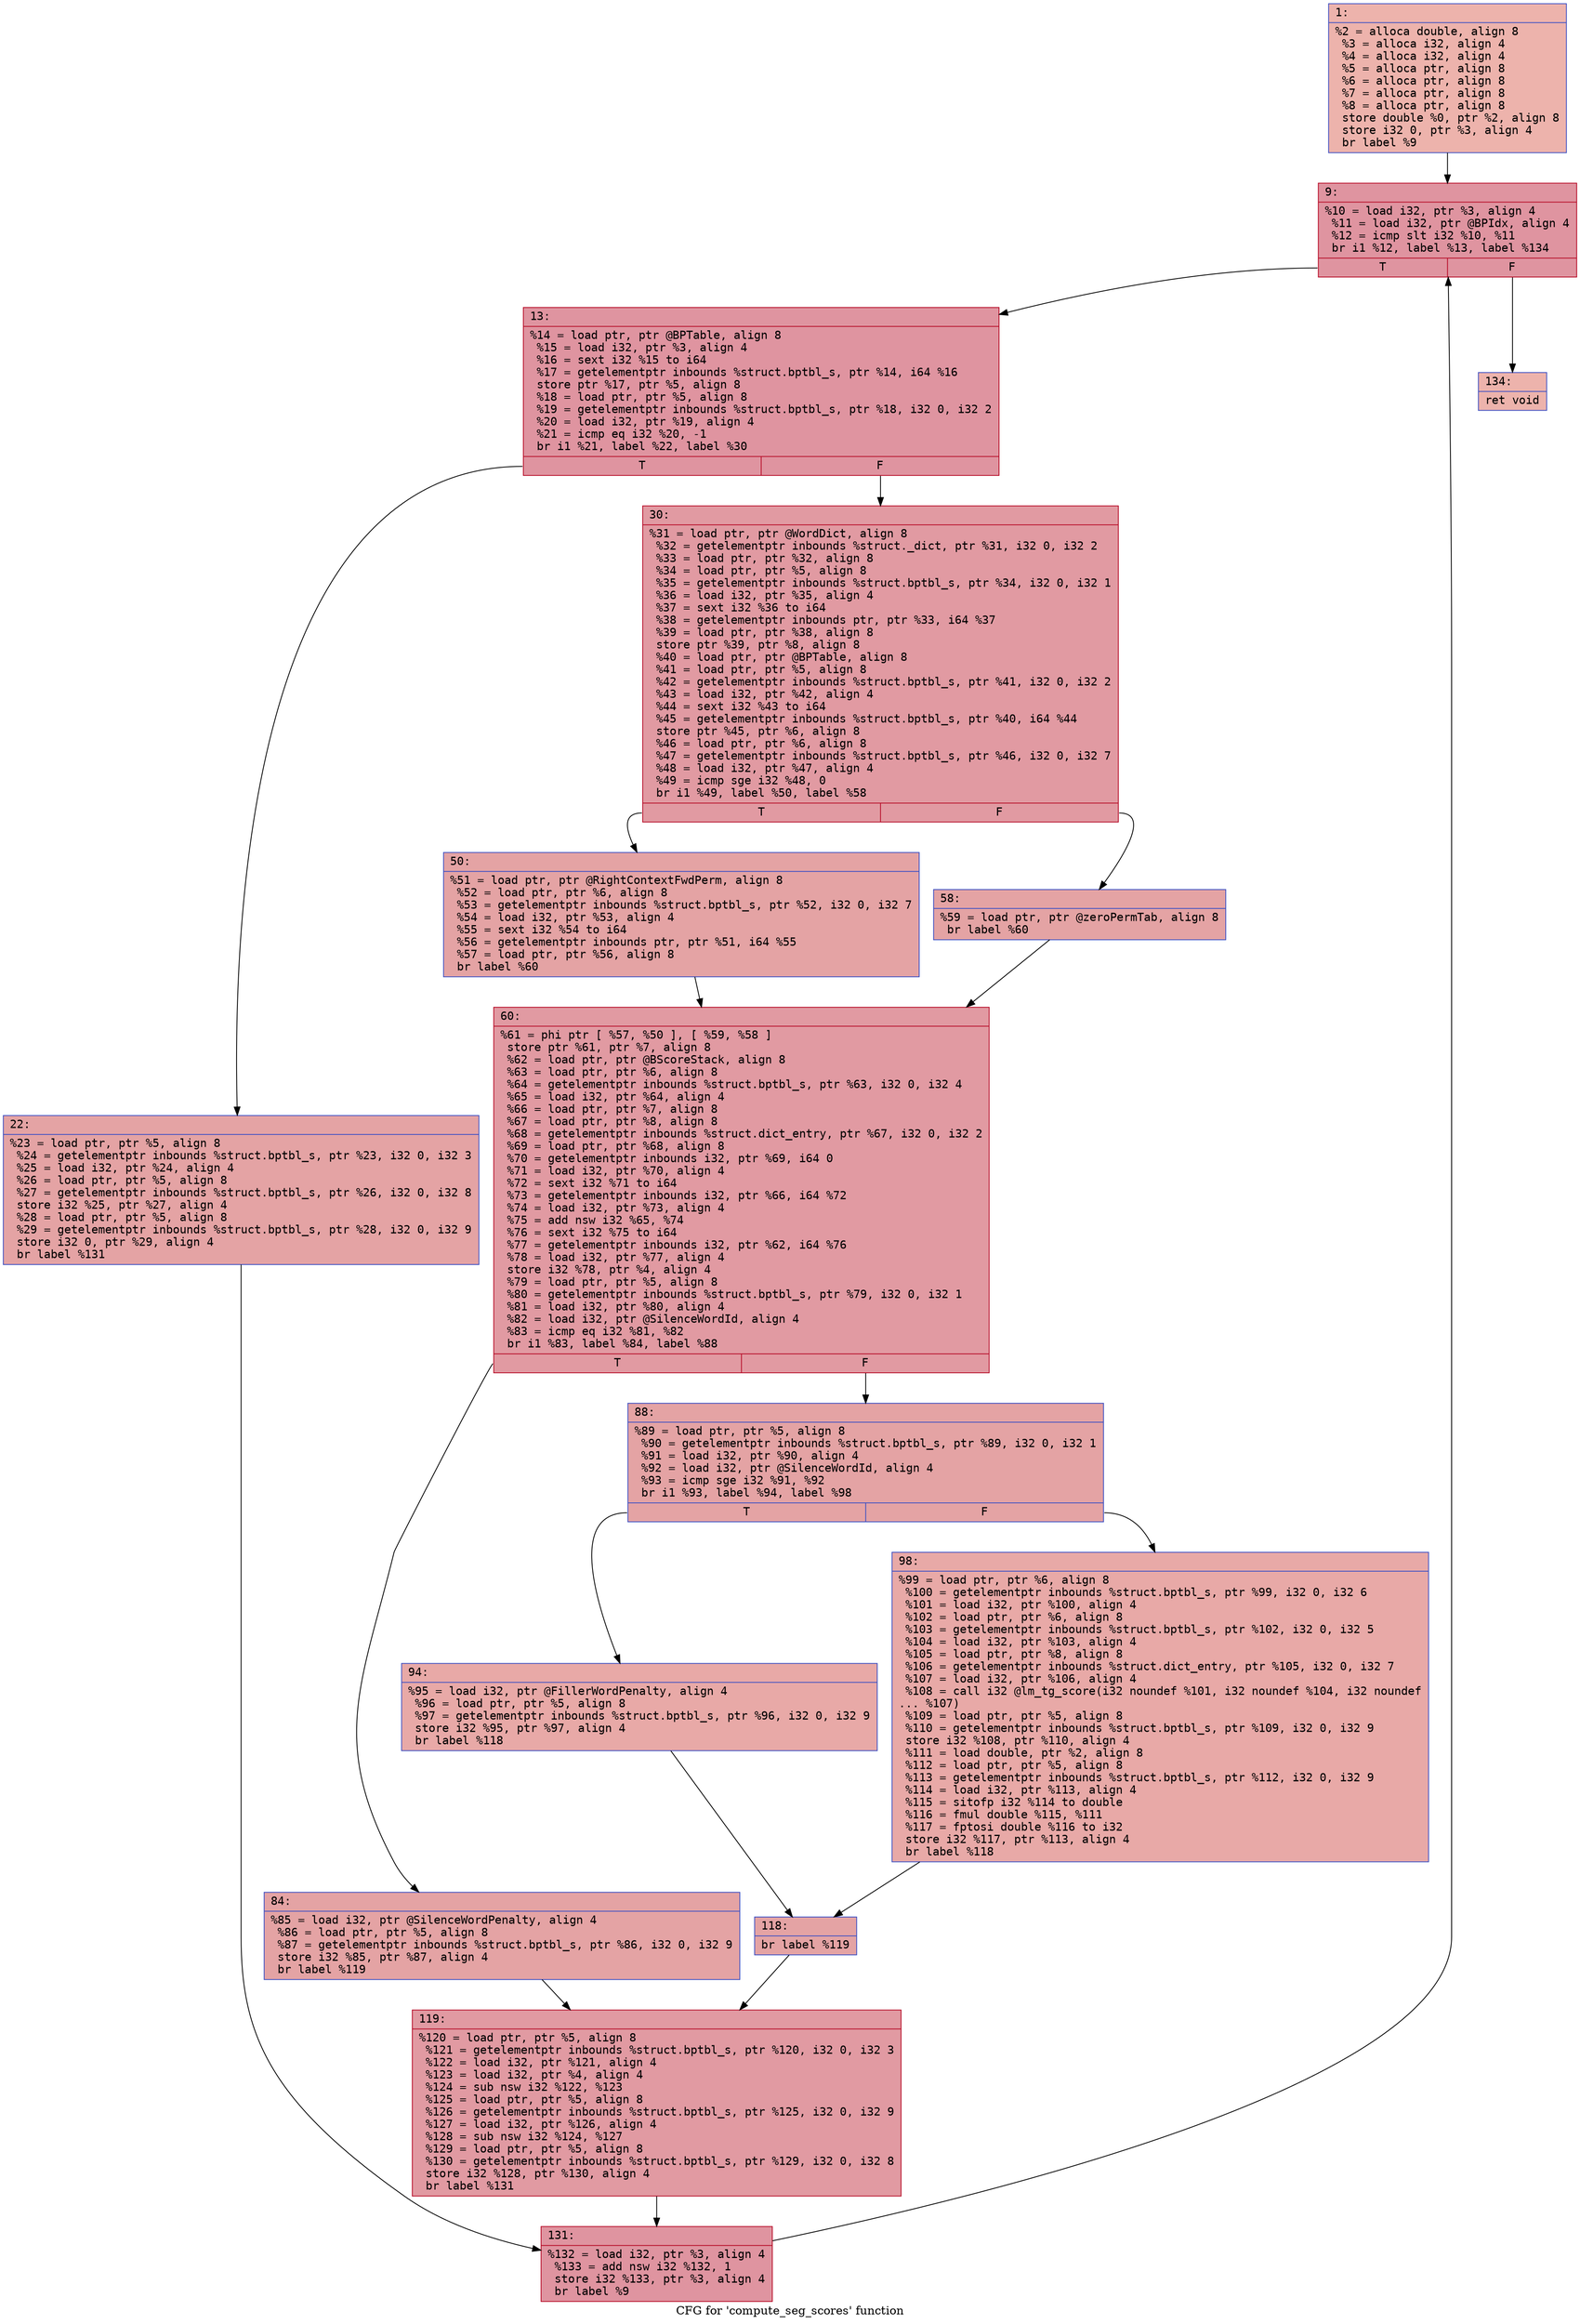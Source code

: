 digraph "CFG for 'compute_seg_scores' function" {
	label="CFG for 'compute_seg_scores' function";

	Node0x600002039860 [shape=record,color="#3d50c3ff", style=filled, fillcolor="#d6524470" fontname="Courier",label="{1:\l|  %2 = alloca double, align 8\l  %3 = alloca i32, align 4\l  %4 = alloca i32, align 4\l  %5 = alloca ptr, align 8\l  %6 = alloca ptr, align 8\l  %7 = alloca ptr, align 8\l  %8 = alloca ptr, align 8\l  store double %0, ptr %2, align 8\l  store i32 0, ptr %3, align 4\l  br label %9\l}"];
	Node0x600002039860 -> Node0x6000020398b0[tooltip="1 -> 9\nProbability 100.00%" ];
	Node0x6000020398b0 [shape=record,color="#b70d28ff", style=filled, fillcolor="#b70d2870" fontname="Courier",label="{9:\l|  %10 = load i32, ptr %3, align 4\l  %11 = load i32, ptr @BPIdx, align 4\l  %12 = icmp slt i32 %10, %11\l  br i1 %12, label %13, label %134\l|{<s0>T|<s1>F}}"];
	Node0x6000020398b0:s0 -> Node0x600002039900[tooltip="9 -> 13\nProbability 96.88%" ];
	Node0x6000020398b0:s1 -> Node0x600002039d10[tooltip="9 -> 134\nProbability 3.12%" ];
	Node0x600002039900 [shape=record,color="#b70d28ff", style=filled, fillcolor="#b70d2870" fontname="Courier",label="{13:\l|  %14 = load ptr, ptr @BPTable, align 8\l  %15 = load i32, ptr %3, align 4\l  %16 = sext i32 %15 to i64\l  %17 = getelementptr inbounds %struct.bptbl_s, ptr %14, i64 %16\l  store ptr %17, ptr %5, align 8\l  %18 = load ptr, ptr %5, align 8\l  %19 = getelementptr inbounds %struct.bptbl_s, ptr %18, i32 0, i32 2\l  %20 = load i32, ptr %19, align 4\l  %21 = icmp eq i32 %20, -1\l  br i1 %21, label %22, label %30\l|{<s0>T|<s1>F}}"];
	Node0x600002039900:s0 -> Node0x600002039950[tooltip="13 -> 22\nProbability 37.50%" ];
	Node0x600002039900:s1 -> Node0x6000020399a0[tooltip="13 -> 30\nProbability 62.50%" ];
	Node0x600002039950 [shape=record,color="#3d50c3ff", style=filled, fillcolor="#c32e3170" fontname="Courier",label="{22:\l|  %23 = load ptr, ptr %5, align 8\l  %24 = getelementptr inbounds %struct.bptbl_s, ptr %23, i32 0, i32 3\l  %25 = load i32, ptr %24, align 4\l  %26 = load ptr, ptr %5, align 8\l  %27 = getelementptr inbounds %struct.bptbl_s, ptr %26, i32 0, i32 8\l  store i32 %25, ptr %27, align 4\l  %28 = load ptr, ptr %5, align 8\l  %29 = getelementptr inbounds %struct.bptbl_s, ptr %28, i32 0, i32 9\l  store i32 0, ptr %29, align 4\l  br label %131\l}"];
	Node0x600002039950 -> Node0x600002039cc0[tooltip="22 -> 131\nProbability 100.00%" ];
	Node0x6000020399a0 [shape=record,color="#b70d28ff", style=filled, fillcolor="#bb1b2c70" fontname="Courier",label="{30:\l|  %31 = load ptr, ptr @WordDict, align 8\l  %32 = getelementptr inbounds %struct._dict, ptr %31, i32 0, i32 2\l  %33 = load ptr, ptr %32, align 8\l  %34 = load ptr, ptr %5, align 8\l  %35 = getelementptr inbounds %struct.bptbl_s, ptr %34, i32 0, i32 1\l  %36 = load i32, ptr %35, align 4\l  %37 = sext i32 %36 to i64\l  %38 = getelementptr inbounds ptr, ptr %33, i64 %37\l  %39 = load ptr, ptr %38, align 8\l  store ptr %39, ptr %8, align 8\l  %40 = load ptr, ptr @BPTable, align 8\l  %41 = load ptr, ptr %5, align 8\l  %42 = getelementptr inbounds %struct.bptbl_s, ptr %41, i32 0, i32 2\l  %43 = load i32, ptr %42, align 4\l  %44 = sext i32 %43 to i64\l  %45 = getelementptr inbounds %struct.bptbl_s, ptr %40, i64 %44\l  store ptr %45, ptr %6, align 8\l  %46 = load ptr, ptr %6, align 8\l  %47 = getelementptr inbounds %struct.bptbl_s, ptr %46, i32 0, i32 7\l  %48 = load i32, ptr %47, align 4\l  %49 = icmp sge i32 %48, 0\l  br i1 %49, label %50, label %58\l|{<s0>T|<s1>F}}"];
	Node0x6000020399a0:s0 -> Node0x6000020399f0[tooltip="30 -> 50\nProbability 50.00%" ];
	Node0x6000020399a0:s1 -> Node0x600002039a40[tooltip="30 -> 58\nProbability 50.00%" ];
	Node0x6000020399f0 [shape=record,color="#3d50c3ff", style=filled, fillcolor="#c32e3170" fontname="Courier",label="{50:\l|  %51 = load ptr, ptr @RightContextFwdPerm, align 8\l  %52 = load ptr, ptr %6, align 8\l  %53 = getelementptr inbounds %struct.bptbl_s, ptr %52, i32 0, i32 7\l  %54 = load i32, ptr %53, align 4\l  %55 = sext i32 %54 to i64\l  %56 = getelementptr inbounds ptr, ptr %51, i64 %55\l  %57 = load ptr, ptr %56, align 8\l  br label %60\l}"];
	Node0x6000020399f0 -> Node0x600002039a90[tooltip="50 -> 60\nProbability 100.00%" ];
	Node0x600002039a40 [shape=record,color="#3d50c3ff", style=filled, fillcolor="#c32e3170" fontname="Courier",label="{58:\l|  %59 = load ptr, ptr @zeroPermTab, align 8\l  br label %60\l}"];
	Node0x600002039a40 -> Node0x600002039a90[tooltip="58 -> 60\nProbability 100.00%" ];
	Node0x600002039a90 [shape=record,color="#b70d28ff", style=filled, fillcolor="#bb1b2c70" fontname="Courier",label="{60:\l|  %61 = phi ptr [ %57, %50 ], [ %59, %58 ]\l  store ptr %61, ptr %7, align 8\l  %62 = load ptr, ptr @BScoreStack, align 8\l  %63 = load ptr, ptr %6, align 8\l  %64 = getelementptr inbounds %struct.bptbl_s, ptr %63, i32 0, i32 4\l  %65 = load i32, ptr %64, align 4\l  %66 = load ptr, ptr %7, align 8\l  %67 = load ptr, ptr %8, align 8\l  %68 = getelementptr inbounds %struct.dict_entry, ptr %67, i32 0, i32 2\l  %69 = load ptr, ptr %68, align 8\l  %70 = getelementptr inbounds i32, ptr %69, i64 0\l  %71 = load i32, ptr %70, align 4\l  %72 = sext i32 %71 to i64\l  %73 = getelementptr inbounds i32, ptr %66, i64 %72\l  %74 = load i32, ptr %73, align 4\l  %75 = add nsw i32 %65, %74\l  %76 = sext i32 %75 to i64\l  %77 = getelementptr inbounds i32, ptr %62, i64 %76\l  %78 = load i32, ptr %77, align 4\l  store i32 %78, ptr %4, align 4\l  %79 = load ptr, ptr %5, align 8\l  %80 = getelementptr inbounds %struct.bptbl_s, ptr %79, i32 0, i32 1\l  %81 = load i32, ptr %80, align 4\l  %82 = load i32, ptr @SilenceWordId, align 4\l  %83 = icmp eq i32 %81, %82\l  br i1 %83, label %84, label %88\l|{<s0>T|<s1>F}}"];
	Node0x600002039a90:s0 -> Node0x600002039ae0[tooltip="60 -> 84\nProbability 50.00%" ];
	Node0x600002039a90:s1 -> Node0x600002039b30[tooltip="60 -> 88\nProbability 50.00%" ];
	Node0x600002039ae0 [shape=record,color="#3d50c3ff", style=filled, fillcolor="#c32e3170" fontname="Courier",label="{84:\l|  %85 = load i32, ptr @SilenceWordPenalty, align 4\l  %86 = load ptr, ptr %5, align 8\l  %87 = getelementptr inbounds %struct.bptbl_s, ptr %86, i32 0, i32 9\l  store i32 %85, ptr %87, align 4\l  br label %119\l}"];
	Node0x600002039ae0 -> Node0x600002039c70[tooltip="84 -> 119\nProbability 100.00%" ];
	Node0x600002039b30 [shape=record,color="#3d50c3ff", style=filled, fillcolor="#c32e3170" fontname="Courier",label="{88:\l|  %89 = load ptr, ptr %5, align 8\l  %90 = getelementptr inbounds %struct.bptbl_s, ptr %89, i32 0, i32 1\l  %91 = load i32, ptr %90, align 4\l  %92 = load i32, ptr @SilenceWordId, align 4\l  %93 = icmp sge i32 %91, %92\l  br i1 %93, label %94, label %98\l|{<s0>T|<s1>F}}"];
	Node0x600002039b30:s0 -> Node0x600002039b80[tooltip="88 -> 94\nProbability 50.00%" ];
	Node0x600002039b30:s1 -> Node0x600002039bd0[tooltip="88 -> 98\nProbability 50.00%" ];
	Node0x600002039b80 [shape=record,color="#3d50c3ff", style=filled, fillcolor="#ca3b3770" fontname="Courier",label="{94:\l|  %95 = load i32, ptr @FillerWordPenalty, align 4\l  %96 = load ptr, ptr %5, align 8\l  %97 = getelementptr inbounds %struct.bptbl_s, ptr %96, i32 0, i32 9\l  store i32 %95, ptr %97, align 4\l  br label %118\l}"];
	Node0x600002039b80 -> Node0x600002039c20[tooltip="94 -> 118\nProbability 100.00%" ];
	Node0x600002039bd0 [shape=record,color="#3d50c3ff", style=filled, fillcolor="#ca3b3770" fontname="Courier",label="{98:\l|  %99 = load ptr, ptr %6, align 8\l  %100 = getelementptr inbounds %struct.bptbl_s, ptr %99, i32 0, i32 6\l  %101 = load i32, ptr %100, align 4\l  %102 = load ptr, ptr %6, align 8\l  %103 = getelementptr inbounds %struct.bptbl_s, ptr %102, i32 0, i32 5\l  %104 = load i32, ptr %103, align 4\l  %105 = load ptr, ptr %8, align 8\l  %106 = getelementptr inbounds %struct.dict_entry, ptr %105, i32 0, i32 7\l  %107 = load i32, ptr %106, align 4\l  %108 = call i32 @lm_tg_score(i32 noundef %101, i32 noundef %104, i32 noundef\l... %107)\l  %109 = load ptr, ptr %5, align 8\l  %110 = getelementptr inbounds %struct.bptbl_s, ptr %109, i32 0, i32 9\l  store i32 %108, ptr %110, align 4\l  %111 = load double, ptr %2, align 8\l  %112 = load ptr, ptr %5, align 8\l  %113 = getelementptr inbounds %struct.bptbl_s, ptr %112, i32 0, i32 9\l  %114 = load i32, ptr %113, align 4\l  %115 = sitofp i32 %114 to double\l  %116 = fmul double %115, %111\l  %117 = fptosi double %116 to i32\l  store i32 %117, ptr %113, align 4\l  br label %118\l}"];
	Node0x600002039bd0 -> Node0x600002039c20[tooltip="98 -> 118\nProbability 100.00%" ];
	Node0x600002039c20 [shape=record,color="#3d50c3ff", style=filled, fillcolor="#c32e3170" fontname="Courier",label="{118:\l|  br label %119\l}"];
	Node0x600002039c20 -> Node0x600002039c70[tooltip="118 -> 119\nProbability 100.00%" ];
	Node0x600002039c70 [shape=record,color="#b70d28ff", style=filled, fillcolor="#bb1b2c70" fontname="Courier",label="{119:\l|  %120 = load ptr, ptr %5, align 8\l  %121 = getelementptr inbounds %struct.bptbl_s, ptr %120, i32 0, i32 3\l  %122 = load i32, ptr %121, align 4\l  %123 = load i32, ptr %4, align 4\l  %124 = sub nsw i32 %122, %123\l  %125 = load ptr, ptr %5, align 8\l  %126 = getelementptr inbounds %struct.bptbl_s, ptr %125, i32 0, i32 9\l  %127 = load i32, ptr %126, align 4\l  %128 = sub nsw i32 %124, %127\l  %129 = load ptr, ptr %5, align 8\l  %130 = getelementptr inbounds %struct.bptbl_s, ptr %129, i32 0, i32 8\l  store i32 %128, ptr %130, align 4\l  br label %131\l}"];
	Node0x600002039c70 -> Node0x600002039cc0[tooltip="119 -> 131\nProbability 100.00%" ];
	Node0x600002039cc0 [shape=record,color="#b70d28ff", style=filled, fillcolor="#b70d2870" fontname="Courier",label="{131:\l|  %132 = load i32, ptr %3, align 4\l  %133 = add nsw i32 %132, 1\l  store i32 %133, ptr %3, align 4\l  br label %9\l}"];
	Node0x600002039cc0 -> Node0x6000020398b0[tooltip="131 -> 9\nProbability 100.00%" ];
	Node0x600002039d10 [shape=record,color="#3d50c3ff", style=filled, fillcolor="#d6524470" fontname="Courier",label="{134:\l|  ret void\l}"];
}
